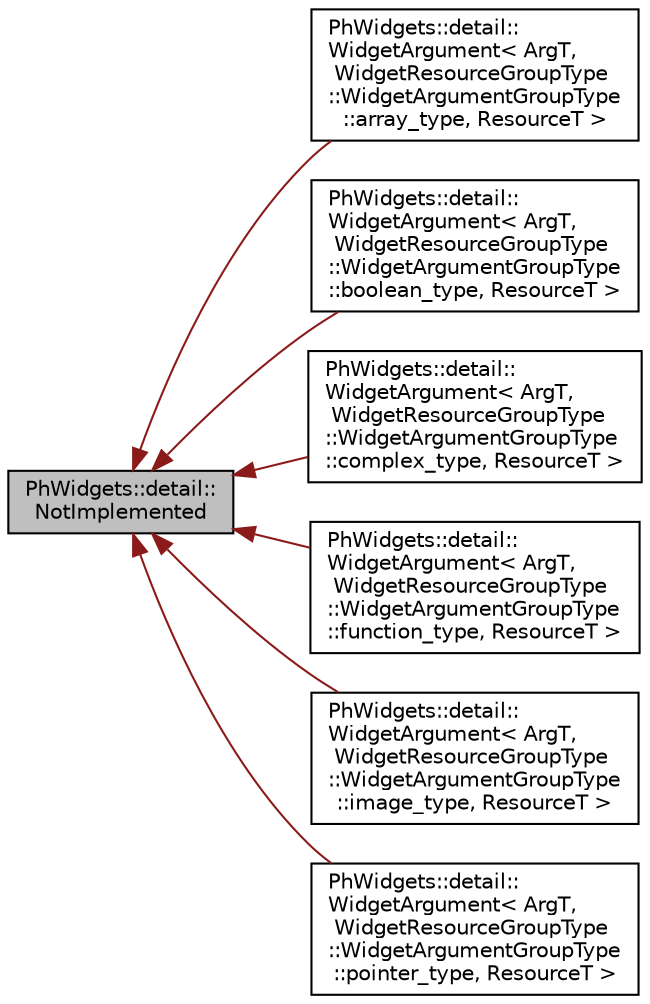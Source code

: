 digraph "PhWidgets::detail::NotImplemented"
{
  edge [fontname="Helvetica",fontsize="10",labelfontname="Helvetica",labelfontsize="10"];
  node [fontname="Helvetica",fontsize="10",shape=record];
  rankdir="LR";
  Node0 [label="PhWidgets::detail::\lNotImplemented",height=0.2,width=0.4,color="black", fillcolor="grey75", style="filled", fontcolor="black"];
  Node0 -> Node1 [dir="back",color="firebrick4",fontsize="10",style="solid",fontname="Helvetica"];
  Node1 [label="PhWidgets::detail::\lWidgetArgument\< ArgT,\l WidgetResourceGroupType\l::WidgetArgumentGroupType\l::array_type, ResourceT \>",height=0.2,width=0.4,color="black", fillcolor="white", style="filled",URL="$struct_ph_widgets_1_1detail_1_1_widget_argument_3_01_arg_t_00_01_widget_resource_group_type_1_1_fa2e5b40e88a486be9e9f3585ccf3ef7.html"];
  Node0 -> Node2 [dir="back",color="firebrick4",fontsize="10",style="solid",fontname="Helvetica"];
  Node2 [label="PhWidgets::detail::\lWidgetArgument\< ArgT,\l WidgetResourceGroupType\l::WidgetArgumentGroupType\l::boolean_type, ResourceT \>",height=0.2,width=0.4,color="black", fillcolor="white", style="filled",URL="$struct_ph_widgets_1_1detail_1_1_widget_argument_3_01_arg_t_00_01_widget_resource_group_type_1_1_af5f72a317eac477cdf62ef098d16510.html"];
  Node0 -> Node3 [dir="back",color="firebrick4",fontsize="10",style="solid",fontname="Helvetica"];
  Node3 [label="PhWidgets::detail::\lWidgetArgument\< ArgT,\l WidgetResourceGroupType\l::WidgetArgumentGroupType\l::complex_type, ResourceT \>",height=0.2,width=0.4,color="black", fillcolor="white", style="filled",URL="$struct_ph_widgets_1_1detail_1_1_widget_argument_3_01_arg_t_00_01_widget_resource_group_type_1_1_b482aae34046e372616d439d37c558b2.html"];
  Node0 -> Node4 [dir="back",color="firebrick4",fontsize="10",style="solid",fontname="Helvetica"];
  Node4 [label="PhWidgets::detail::\lWidgetArgument\< ArgT,\l WidgetResourceGroupType\l::WidgetArgumentGroupType\l::function_type, ResourceT \>",height=0.2,width=0.4,color="black", fillcolor="white", style="filled",URL="$struct_ph_widgets_1_1detail_1_1_widget_argument_3_01_arg_t_00_01_widget_resource_group_type_1_1_adbcbfb8d8b03d47197e792d88a26faf.html"];
  Node0 -> Node5 [dir="back",color="firebrick4",fontsize="10",style="solid",fontname="Helvetica"];
  Node5 [label="PhWidgets::detail::\lWidgetArgument\< ArgT,\l WidgetResourceGroupType\l::WidgetArgumentGroupType\l::image_type, ResourceT \>",height=0.2,width=0.4,color="black", fillcolor="white", style="filled",URL="$struct_ph_widgets_1_1detail_1_1_widget_argument_3_01_arg_t_00_01_widget_resource_group_type_1_1_e20d9905b62d081e81deba90953fed5a.html"];
  Node0 -> Node6 [dir="back",color="firebrick4",fontsize="10",style="solid",fontname="Helvetica"];
  Node6 [label="PhWidgets::detail::\lWidgetArgument\< ArgT,\l WidgetResourceGroupType\l::WidgetArgumentGroupType\l::pointer_type, ResourceT \>",height=0.2,width=0.4,color="black", fillcolor="white", style="filled",URL="$struct_ph_widgets_1_1detail_1_1_widget_argument_3_01_arg_t_00_01_widget_resource_group_type_1_1_7a89236ea0bae1efae19bae0c2f87339.html"];
}
